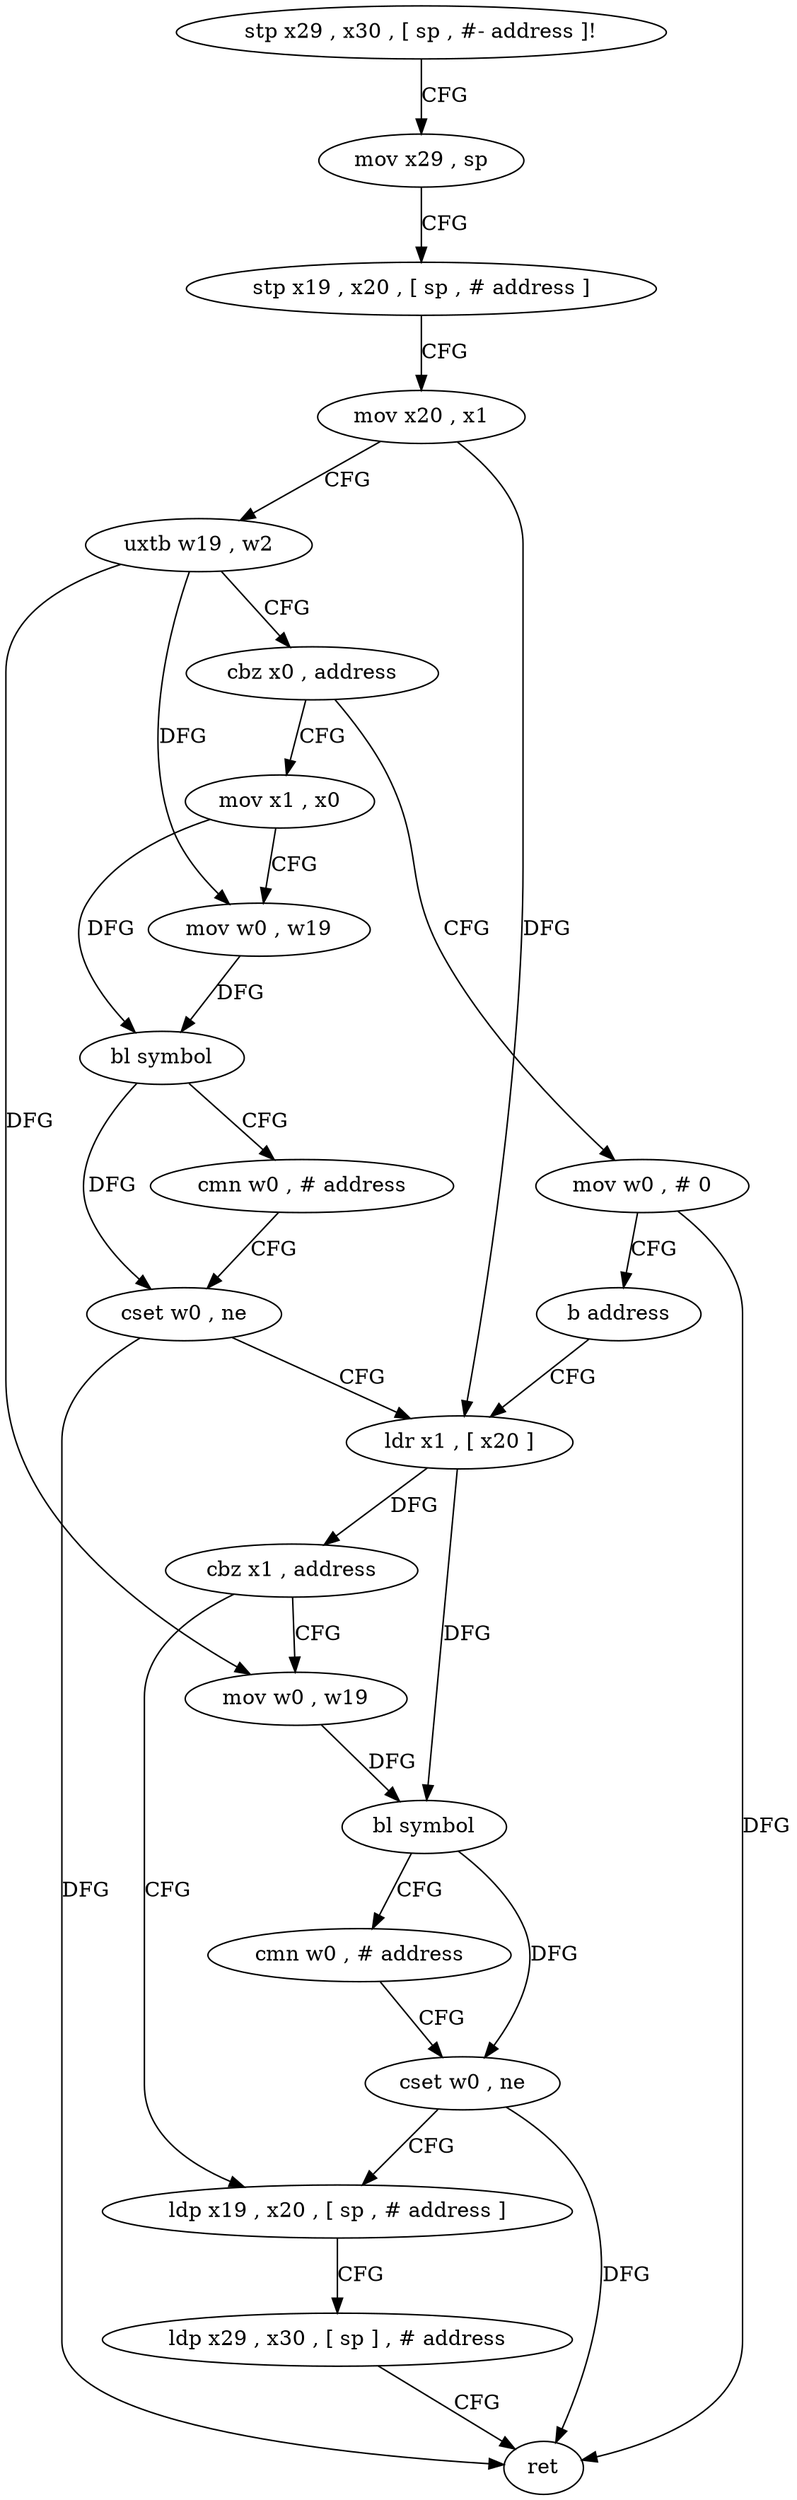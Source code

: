 digraph "func" {
"107200" [label = "stp x29 , x30 , [ sp , #- address ]!" ]
"107204" [label = "mov x29 , sp" ]
"107208" [label = "stp x19 , x20 , [ sp , # address ]" ]
"107212" [label = "mov x20 , x1" ]
"107216" [label = "uxtb w19 , w2" ]
"107220" [label = "cbz x0 , address" ]
"107280" [label = "mov w0 , # 0" ]
"107224" [label = "mov x1 , x0" ]
"107284" [label = "b address" ]
"107244" [label = "ldr x1 , [ x20 ]" ]
"107228" [label = "mov w0 , w19" ]
"107232" [label = "bl symbol" ]
"107236" [label = "cmn w0 , # address" ]
"107240" [label = "cset w0 , ne" ]
"107248" [label = "cbz x1 , address" ]
"107268" [label = "ldp x19 , x20 , [ sp , # address ]" ]
"107252" [label = "mov w0 , w19" ]
"107272" [label = "ldp x29 , x30 , [ sp ] , # address" ]
"107276" [label = "ret" ]
"107256" [label = "bl symbol" ]
"107260" [label = "cmn w0 , # address" ]
"107264" [label = "cset w0 , ne" ]
"107200" -> "107204" [ label = "CFG" ]
"107204" -> "107208" [ label = "CFG" ]
"107208" -> "107212" [ label = "CFG" ]
"107212" -> "107216" [ label = "CFG" ]
"107212" -> "107244" [ label = "DFG" ]
"107216" -> "107220" [ label = "CFG" ]
"107216" -> "107228" [ label = "DFG" ]
"107216" -> "107252" [ label = "DFG" ]
"107220" -> "107280" [ label = "CFG" ]
"107220" -> "107224" [ label = "CFG" ]
"107280" -> "107284" [ label = "CFG" ]
"107280" -> "107276" [ label = "DFG" ]
"107224" -> "107228" [ label = "CFG" ]
"107224" -> "107232" [ label = "DFG" ]
"107284" -> "107244" [ label = "CFG" ]
"107244" -> "107248" [ label = "DFG" ]
"107244" -> "107256" [ label = "DFG" ]
"107228" -> "107232" [ label = "DFG" ]
"107232" -> "107236" [ label = "CFG" ]
"107232" -> "107240" [ label = "DFG" ]
"107236" -> "107240" [ label = "CFG" ]
"107240" -> "107244" [ label = "CFG" ]
"107240" -> "107276" [ label = "DFG" ]
"107248" -> "107268" [ label = "CFG" ]
"107248" -> "107252" [ label = "CFG" ]
"107268" -> "107272" [ label = "CFG" ]
"107252" -> "107256" [ label = "DFG" ]
"107272" -> "107276" [ label = "CFG" ]
"107256" -> "107260" [ label = "CFG" ]
"107256" -> "107264" [ label = "DFG" ]
"107260" -> "107264" [ label = "CFG" ]
"107264" -> "107268" [ label = "CFG" ]
"107264" -> "107276" [ label = "DFG" ]
}
